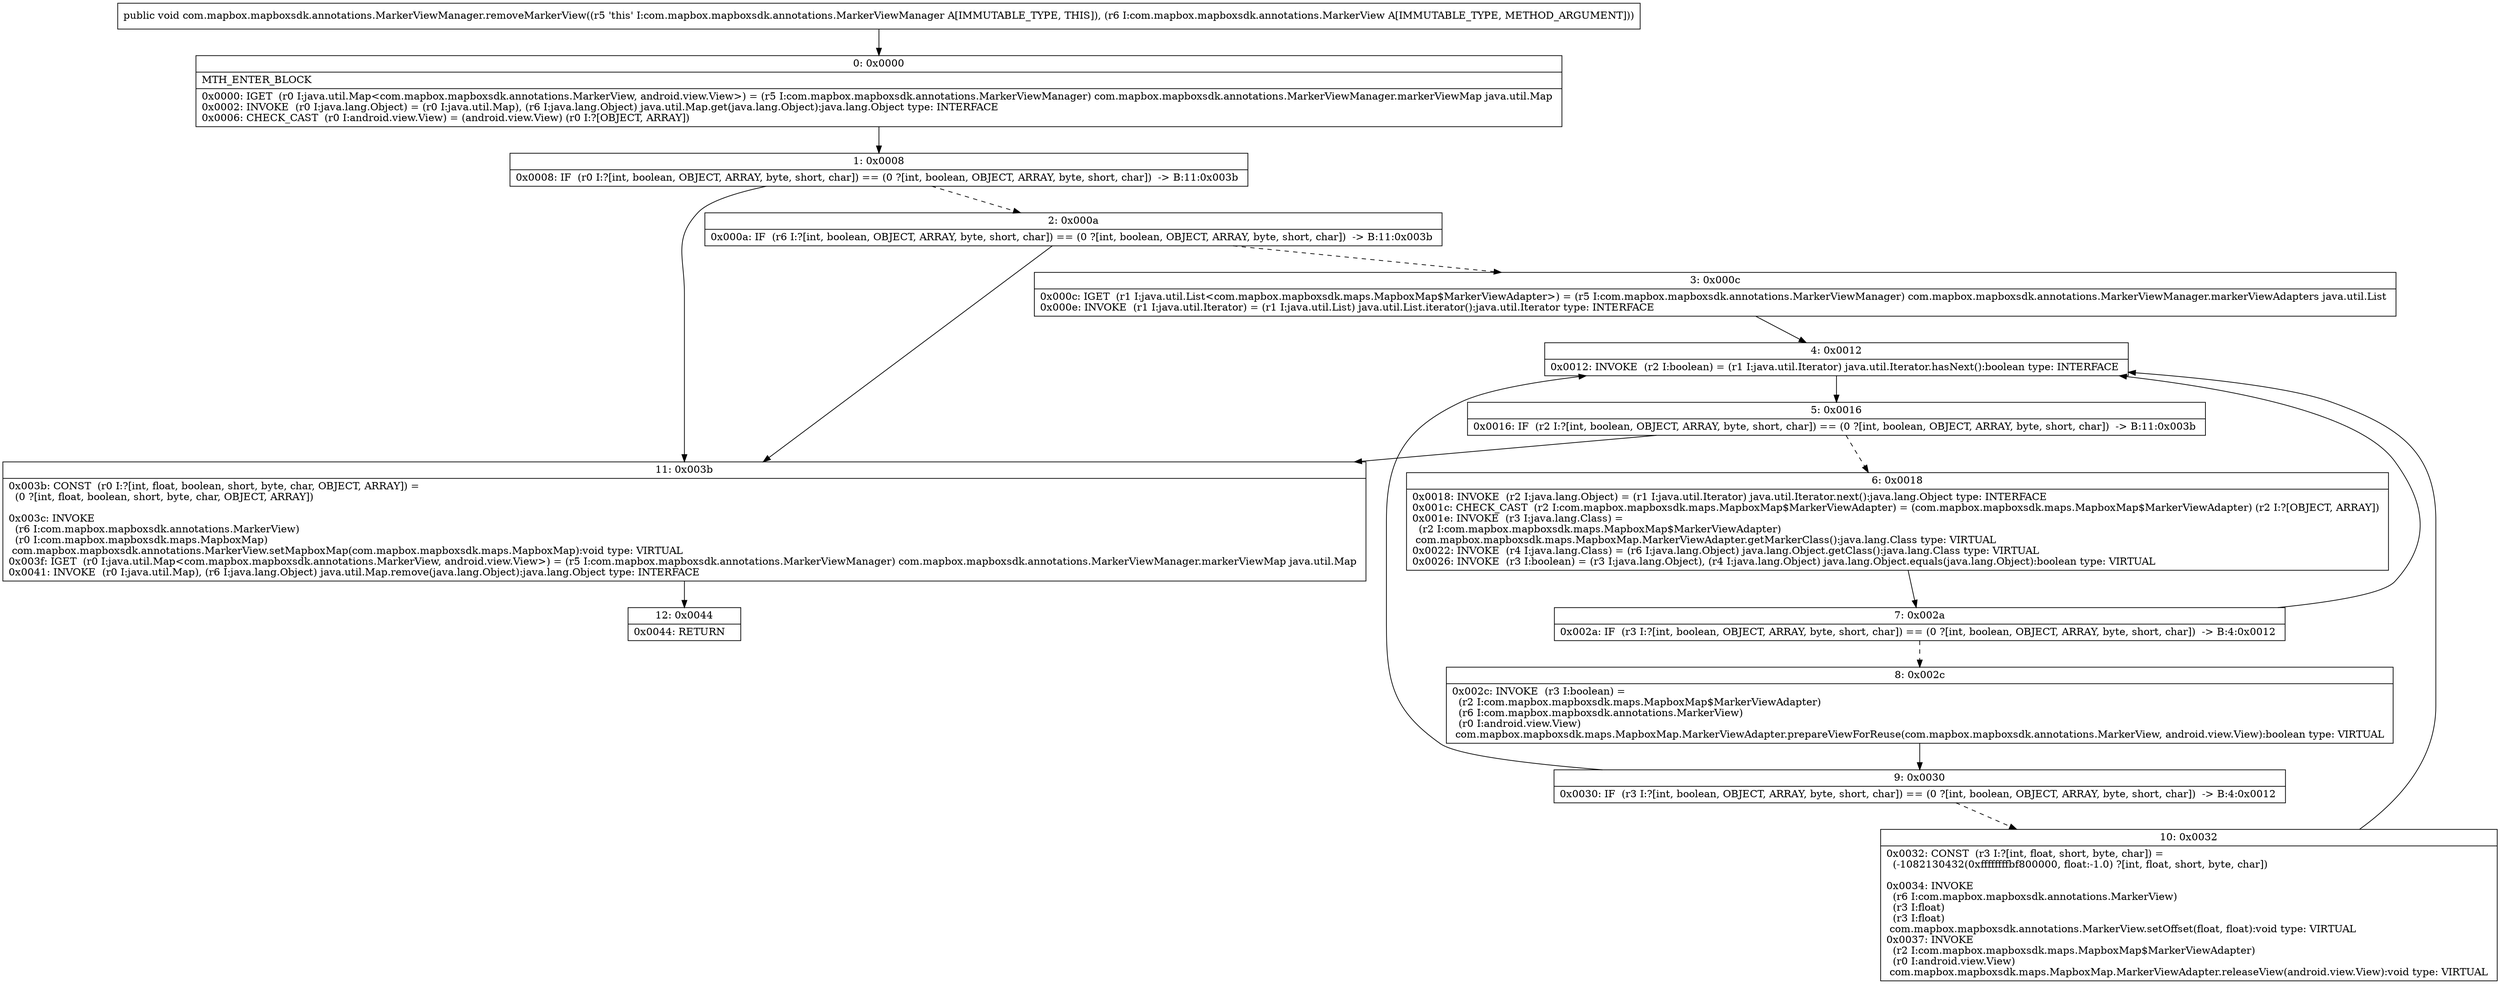 digraph "CFG forcom.mapbox.mapboxsdk.annotations.MarkerViewManager.removeMarkerView(Lcom\/mapbox\/mapboxsdk\/annotations\/MarkerView;)V" {
Node_0 [shape=record,label="{0\:\ 0x0000|MTH_ENTER_BLOCK\l|0x0000: IGET  (r0 I:java.util.Map\<com.mapbox.mapboxsdk.annotations.MarkerView, android.view.View\>) = (r5 I:com.mapbox.mapboxsdk.annotations.MarkerViewManager) com.mapbox.mapboxsdk.annotations.MarkerViewManager.markerViewMap java.util.Map \l0x0002: INVOKE  (r0 I:java.lang.Object) = (r0 I:java.util.Map), (r6 I:java.lang.Object) java.util.Map.get(java.lang.Object):java.lang.Object type: INTERFACE \l0x0006: CHECK_CAST  (r0 I:android.view.View) = (android.view.View) (r0 I:?[OBJECT, ARRAY]) \l}"];
Node_1 [shape=record,label="{1\:\ 0x0008|0x0008: IF  (r0 I:?[int, boolean, OBJECT, ARRAY, byte, short, char]) == (0 ?[int, boolean, OBJECT, ARRAY, byte, short, char])  \-\> B:11:0x003b \l}"];
Node_2 [shape=record,label="{2\:\ 0x000a|0x000a: IF  (r6 I:?[int, boolean, OBJECT, ARRAY, byte, short, char]) == (0 ?[int, boolean, OBJECT, ARRAY, byte, short, char])  \-\> B:11:0x003b \l}"];
Node_3 [shape=record,label="{3\:\ 0x000c|0x000c: IGET  (r1 I:java.util.List\<com.mapbox.mapboxsdk.maps.MapboxMap$MarkerViewAdapter\>) = (r5 I:com.mapbox.mapboxsdk.annotations.MarkerViewManager) com.mapbox.mapboxsdk.annotations.MarkerViewManager.markerViewAdapters java.util.List \l0x000e: INVOKE  (r1 I:java.util.Iterator) = (r1 I:java.util.List) java.util.List.iterator():java.util.Iterator type: INTERFACE \l}"];
Node_4 [shape=record,label="{4\:\ 0x0012|0x0012: INVOKE  (r2 I:boolean) = (r1 I:java.util.Iterator) java.util.Iterator.hasNext():boolean type: INTERFACE \l}"];
Node_5 [shape=record,label="{5\:\ 0x0016|0x0016: IF  (r2 I:?[int, boolean, OBJECT, ARRAY, byte, short, char]) == (0 ?[int, boolean, OBJECT, ARRAY, byte, short, char])  \-\> B:11:0x003b \l}"];
Node_6 [shape=record,label="{6\:\ 0x0018|0x0018: INVOKE  (r2 I:java.lang.Object) = (r1 I:java.util.Iterator) java.util.Iterator.next():java.lang.Object type: INTERFACE \l0x001c: CHECK_CAST  (r2 I:com.mapbox.mapboxsdk.maps.MapboxMap$MarkerViewAdapter) = (com.mapbox.mapboxsdk.maps.MapboxMap$MarkerViewAdapter) (r2 I:?[OBJECT, ARRAY]) \l0x001e: INVOKE  (r3 I:java.lang.Class) = \l  (r2 I:com.mapbox.mapboxsdk.maps.MapboxMap$MarkerViewAdapter)\l com.mapbox.mapboxsdk.maps.MapboxMap.MarkerViewAdapter.getMarkerClass():java.lang.Class type: VIRTUAL \l0x0022: INVOKE  (r4 I:java.lang.Class) = (r6 I:java.lang.Object) java.lang.Object.getClass():java.lang.Class type: VIRTUAL \l0x0026: INVOKE  (r3 I:boolean) = (r3 I:java.lang.Object), (r4 I:java.lang.Object) java.lang.Object.equals(java.lang.Object):boolean type: VIRTUAL \l}"];
Node_7 [shape=record,label="{7\:\ 0x002a|0x002a: IF  (r3 I:?[int, boolean, OBJECT, ARRAY, byte, short, char]) == (0 ?[int, boolean, OBJECT, ARRAY, byte, short, char])  \-\> B:4:0x0012 \l}"];
Node_8 [shape=record,label="{8\:\ 0x002c|0x002c: INVOKE  (r3 I:boolean) = \l  (r2 I:com.mapbox.mapboxsdk.maps.MapboxMap$MarkerViewAdapter)\l  (r6 I:com.mapbox.mapboxsdk.annotations.MarkerView)\l  (r0 I:android.view.View)\l com.mapbox.mapboxsdk.maps.MapboxMap.MarkerViewAdapter.prepareViewForReuse(com.mapbox.mapboxsdk.annotations.MarkerView, android.view.View):boolean type: VIRTUAL \l}"];
Node_9 [shape=record,label="{9\:\ 0x0030|0x0030: IF  (r3 I:?[int, boolean, OBJECT, ARRAY, byte, short, char]) == (0 ?[int, boolean, OBJECT, ARRAY, byte, short, char])  \-\> B:4:0x0012 \l}"];
Node_10 [shape=record,label="{10\:\ 0x0032|0x0032: CONST  (r3 I:?[int, float, short, byte, char]) = \l  (\-1082130432(0xffffffffbf800000, float:\-1.0) ?[int, float, short, byte, char])\l \l0x0034: INVOKE  \l  (r6 I:com.mapbox.mapboxsdk.annotations.MarkerView)\l  (r3 I:float)\l  (r3 I:float)\l com.mapbox.mapboxsdk.annotations.MarkerView.setOffset(float, float):void type: VIRTUAL \l0x0037: INVOKE  \l  (r2 I:com.mapbox.mapboxsdk.maps.MapboxMap$MarkerViewAdapter)\l  (r0 I:android.view.View)\l com.mapbox.mapboxsdk.maps.MapboxMap.MarkerViewAdapter.releaseView(android.view.View):void type: VIRTUAL \l}"];
Node_11 [shape=record,label="{11\:\ 0x003b|0x003b: CONST  (r0 I:?[int, float, boolean, short, byte, char, OBJECT, ARRAY]) = \l  (0 ?[int, float, boolean, short, byte, char, OBJECT, ARRAY])\l \l0x003c: INVOKE  \l  (r6 I:com.mapbox.mapboxsdk.annotations.MarkerView)\l  (r0 I:com.mapbox.mapboxsdk.maps.MapboxMap)\l com.mapbox.mapboxsdk.annotations.MarkerView.setMapboxMap(com.mapbox.mapboxsdk.maps.MapboxMap):void type: VIRTUAL \l0x003f: IGET  (r0 I:java.util.Map\<com.mapbox.mapboxsdk.annotations.MarkerView, android.view.View\>) = (r5 I:com.mapbox.mapboxsdk.annotations.MarkerViewManager) com.mapbox.mapboxsdk.annotations.MarkerViewManager.markerViewMap java.util.Map \l0x0041: INVOKE  (r0 I:java.util.Map), (r6 I:java.lang.Object) java.util.Map.remove(java.lang.Object):java.lang.Object type: INTERFACE \l}"];
Node_12 [shape=record,label="{12\:\ 0x0044|0x0044: RETURN   \l}"];
MethodNode[shape=record,label="{public void com.mapbox.mapboxsdk.annotations.MarkerViewManager.removeMarkerView((r5 'this' I:com.mapbox.mapboxsdk.annotations.MarkerViewManager A[IMMUTABLE_TYPE, THIS]), (r6 I:com.mapbox.mapboxsdk.annotations.MarkerView A[IMMUTABLE_TYPE, METHOD_ARGUMENT])) }"];
MethodNode -> Node_0;
Node_0 -> Node_1;
Node_1 -> Node_2[style=dashed];
Node_1 -> Node_11;
Node_2 -> Node_3[style=dashed];
Node_2 -> Node_11;
Node_3 -> Node_4;
Node_4 -> Node_5;
Node_5 -> Node_6[style=dashed];
Node_5 -> Node_11;
Node_6 -> Node_7;
Node_7 -> Node_4;
Node_7 -> Node_8[style=dashed];
Node_8 -> Node_9;
Node_9 -> Node_4;
Node_9 -> Node_10[style=dashed];
Node_10 -> Node_4;
Node_11 -> Node_12;
}

